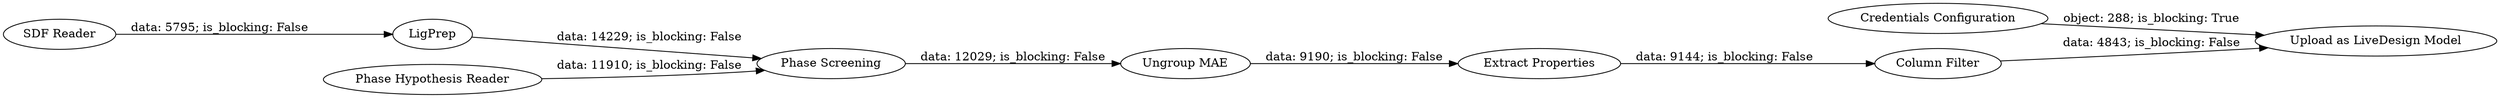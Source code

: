 digraph {
	"-6487038957963977298_139" [label="Credentials Configuration"]
	"-6487038957963977298_8322" [label="Phase Screening"]
	"-6487038957963977298_140" [label="Upload as LiveDesign Model"]
	"-6487038957963977298_15268" [label=LigPrep]
	"-6487038957963977298_8321" [label="Extract Properties"]
	"-6487038957963977298_8309" [label="Phase Hypothesis Reader"]
	"-6487038957963977298_38" [label="Column Filter"]
	"-6487038957963977298_21" [label="SDF Reader"]
	"-6487038957963977298_8242" [label="Ungroup MAE"]
	"-6487038957963977298_38" -> "-6487038957963977298_140" [label="data: 4843; is_blocking: False"]
	"-6487038957963977298_21" -> "-6487038957963977298_15268" [label="data: 5795; is_blocking: False"]
	"-6487038957963977298_15268" -> "-6487038957963977298_8322" [label="data: 14229; is_blocking: False"]
	"-6487038957963977298_139" -> "-6487038957963977298_140" [label="object: 288; is_blocking: True"]
	"-6487038957963977298_8322" -> "-6487038957963977298_8242" [label="data: 12029; is_blocking: False"]
	"-6487038957963977298_8242" -> "-6487038957963977298_8321" [label="data: 9190; is_blocking: False"]
	"-6487038957963977298_8321" -> "-6487038957963977298_38" [label="data: 9144; is_blocking: False"]
	"-6487038957963977298_8309" -> "-6487038957963977298_8322" [label="data: 11910; is_blocking: False"]
	rankdir=LR
}
